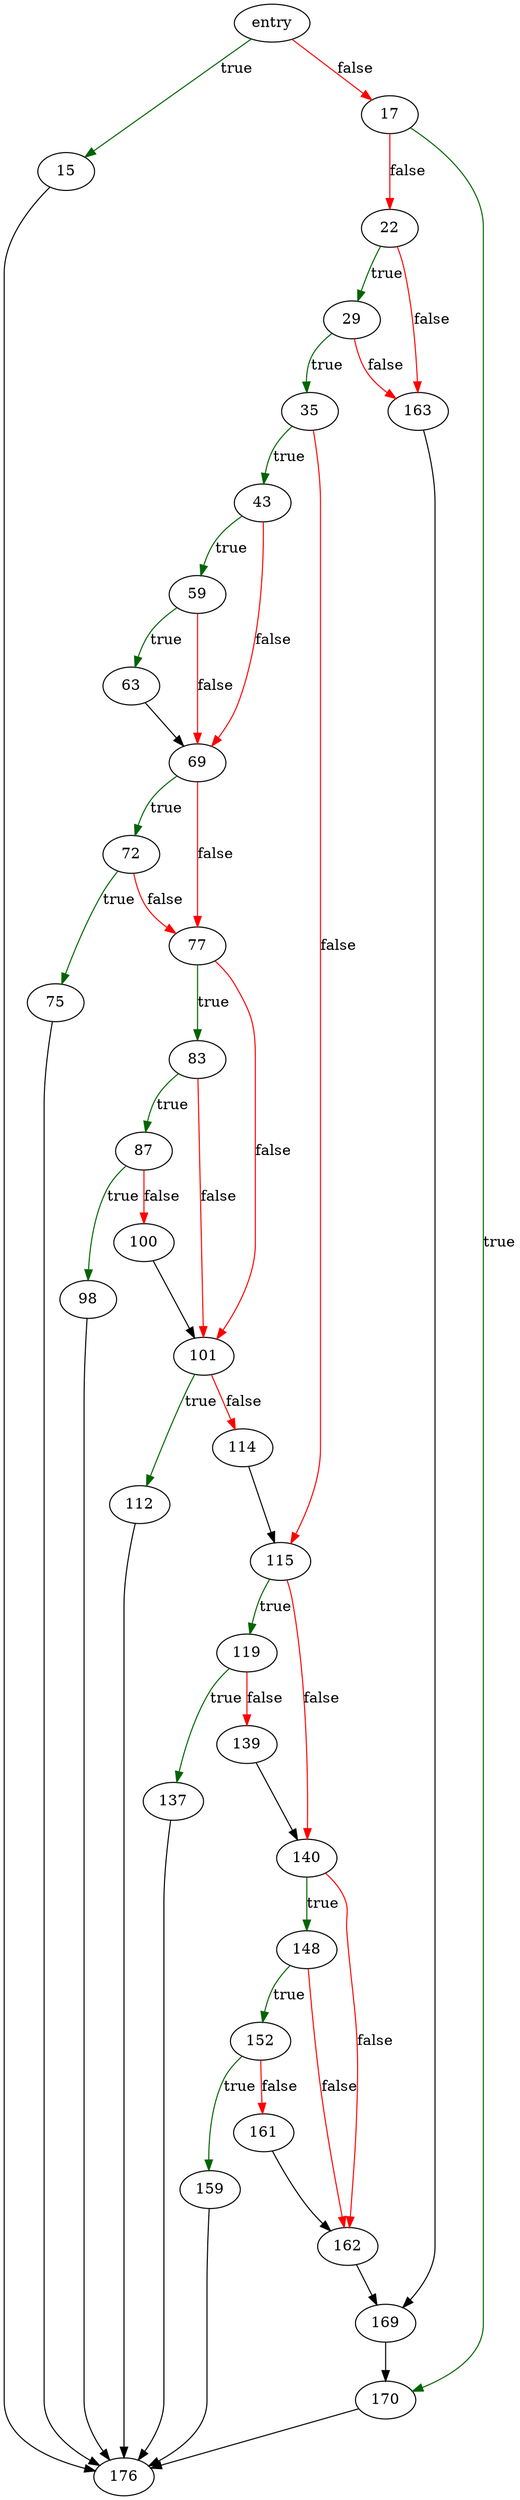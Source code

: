 digraph "syncJournal" {
	// Node definitions.
	2 [label=entry];
	15;
	17;
	22;
	29;
	35;
	43;
	59;
	63;
	69;
	72;
	75;
	77;
	83;
	87;
	98;
	100;
	101;
	112;
	114;
	115;
	119;
	137;
	139;
	140;
	148;
	152;
	159;
	161;
	162;
	163;
	169;
	170;
	176;

	// Edge definitions.
	2 -> 15 [
		color=darkgreen
		label=true
	];
	2 -> 17 [
		color=red
		label=false
	];
	15 -> 176;
	17 -> 22 [
		color=red
		label=false
	];
	17 -> 170 [
		color=darkgreen
		label=true
	];
	22 -> 29 [
		color=darkgreen
		label=true
	];
	22 -> 163 [
		color=red
		label=false
	];
	29 -> 35 [
		color=darkgreen
		label=true
	];
	29 -> 163 [
		color=red
		label=false
	];
	35 -> 43 [
		color=darkgreen
		label=true
	];
	35 -> 115 [
		color=red
		label=false
	];
	43 -> 59 [
		color=darkgreen
		label=true
	];
	43 -> 69 [
		color=red
		label=false
	];
	59 -> 63 [
		color=darkgreen
		label=true
	];
	59 -> 69 [
		color=red
		label=false
	];
	63 -> 69;
	69 -> 72 [
		color=darkgreen
		label=true
	];
	69 -> 77 [
		color=red
		label=false
	];
	72 -> 75 [
		color=darkgreen
		label=true
	];
	72 -> 77 [
		color=red
		label=false
	];
	75 -> 176;
	77 -> 83 [
		color=darkgreen
		label=true
	];
	77 -> 101 [
		color=red
		label=false
	];
	83 -> 87 [
		color=darkgreen
		label=true
	];
	83 -> 101 [
		color=red
		label=false
	];
	87 -> 98 [
		color=darkgreen
		label=true
	];
	87 -> 100 [
		color=red
		label=false
	];
	98 -> 176;
	100 -> 101;
	101 -> 112 [
		color=darkgreen
		label=true
	];
	101 -> 114 [
		color=red
		label=false
	];
	112 -> 176;
	114 -> 115;
	115 -> 119 [
		color=darkgreen
		label=true
	];
	115 -> 140 [
		color=red
		label=false
	];
	119 -> 137 [
		color=darkgreen
		label=true
	];
	119 -> 139 [
		color=red
		label=false
	];
	137 -> 176;
	139 -> 140;
	140 -> 148 [
		color=darkgreen
		label=true
	];
	140 -> 162 [
		color=red
		label=false
	];
	148 -> 152 [
		color=darkgreen
		label=true
	];
	148 -> 162 [
		color=red
		label=false
	];
	152 -> 159 [
		color=darkgreen
		label=true
	];
	152 -> 161 [
		color=red
		label=false
	];
	159 -> 176;
	161 -> 162;
	162 -> 169;
	163 -> 169;
	169 -> 170;
	170 -> 176;
}